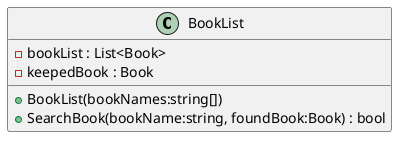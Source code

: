 @startuml
class BookList {
    - bookList : List<Book>
    - keepedBook : Book
    + BookList(bookNames:string[])
    + SearchBook(bookName:string, foundBook:Book) : bool
}
@enduml
